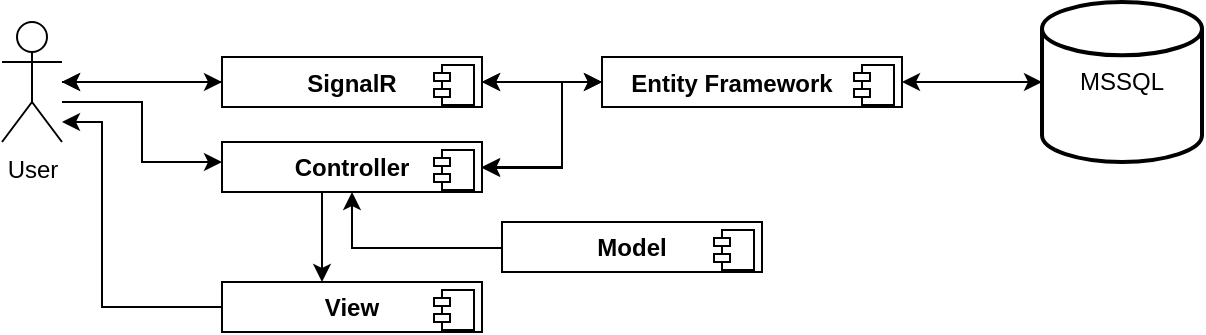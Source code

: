 <mxfile version="13.9.9" type="device"><diagram id="4z_Z_ZkmM_AzjlRAeZT5" name="Seite-1"><mxGraphModel dx="865" dy="506" grid="1" gridSize="10" guides="1" tooltips="1" connect="1" arrows="1" fold="1" page="1" pageScale="1" pageWidth="827" pageHeight="1169" math="0" shadow="0"><root><mxCell id="0"/><mxCell id="1" parent="0"/><mxCell id="8z1N0NZ7rMdc4whlqzYd-26" style="edgeStyle=orthogonalEdgeStyle;rounded=0;orthogonalLoop=1;jettySize=auto;html=1;" edge="1" parent="1" source="8z1N0NZ7rMdc4whlqzYd-17" target="8z1N0NZ7rMdc4whlqzYd-36"><mxGeometry relative="1" as="geometry"><mxPoint x="224" y="575.0" as="targetPoint"/><Array as="points"><mxPoint x="184" y="545"/><mxPoint x="184" y="575"/></Array></mxGeometry></mxCell><mxCell id="8z1N0NZ7rMdc4whlqzYd-27" style="edgeStyle=orthogonalEdgeStyle;rounded=0;orthogonalLoop=1;jettySize=auto;html=1;" edge="1" parent="1" source="8z1N0NZ7rMdc4whlqzYd-17" target="8z1N0NZ7rMdc4whlqzYd-21"><mxGeometry relative="1" as="geometry"/></mxCell><mxCell id="8z1N0NZ7rMdc4whlqzYd-17" value="User" style="shape=umlActor;verticalLabelPosition=bottom;verticalAlign=top;html=1;" vertex="1" parent="1"><mxGeometry x="114" y="505" width="30" height="60" as="geometry"/></mxCell><mxCell id="8z1N0NZ7rMdc4whlqzYd-33" style="edgeStyle=orthogonalEdgeStyle;rounded=0;orthogonalLoop=1;jettySize=auto;html=1;startArrow=classic;startFill=1;" edge="1" parent="1" source="8z1N0NZ7rMdc4whlqzYd-36" target="8z1N0NZ7rMdc4whlqzYd-48"><mxGeometry relative="1" as="geometry"><mxPoint x="414" y="585.0" as="sourcePoint"/><Array as="points"><mxPoint x="394" y="578"/><mxPoint x="394" y="535"/></Array></mxGeometry></mxCell><mxCell id="8z1N0NZ7rMdc4whlqzYd-25" style="edgeStyle=orthogonalEdgeStyle;rounded=0;orthogonalLoop=1;jettySize=auto;html=1;" edge="1" parent="1" source="8z1N0NZ7rMdc4whlqzYd-21" target="8z1N0NZ7rMdc4whlqzYd-17"><mxGeometry relative="1" as="geometry"><mxPoint x="244" y="605.0" as="targetPoint"/></mxGeometry></mxCell><mxCell id="8z1N0NZ7rMdc4whlqzYd-31" value="" style="edgeStyle=orthogonalEdgeStyle;rounded=0;orthogonalLoop=1;jettySize=auto;html=1;" edge="1" parent="1" source="8z1N0NZ7rMdc4whlqzYd-21" target="8z1N0NZ7rMdc4whlqzYd-17"><mxGeometry relative="1" as="geometry"/></mxCell><mxCell id="8z1N0NZ7rMdc4whlqzYd-35" style="edgeStyle=orthogonalEdgeStyle;rounded=0;orthogonalLoop=1;jettySize=auto;html=1;startArrow=classic;startFill=1;" edge="1" parent="1" source="8z1N0NZ7rMdc4whlqzYd-21" target="8z1N0NZ7rMdc4whlqzYd-36"><mxGeometry relative="1" as="geometry"><mxPoint x="414" y="585.0" as="targetPoint"/><Array as="points"><mxPoint x="394" y="535"/><mxPoint x="394" y="578"/></Array></mxGeometry></mxCell><mxCell id="8z1N0NZ7rMdc4whlqzYd-21" value="&lt;p style=&quot;margin: 0px ; margin-top: 6px ; text-align: center&quot;&gt;&lt;b&gt;SignalR&lt;/b&gt;&lt;/p&gt;" style="align=left;overflow=fill;html=1;dropTarget=0;" vertex="1" parent="1"><mxGeometry x="224" y="522.5" width="130" height="25" as="geometry"/></mxCell><mxCell id="8z1N0NZ7rMdc4whlqzYd-22" value="" style="shape=component;jettyWidth=8;jettyHeight=4;" vertex="1" parent="8z1N0NZ7rMdc4whlqzYd-21"><mxGeometry x="1" width="20" height="20" relative="1" as="geometry"><mxPoint x="-24" y="4" as="offset"/></mxGeometry></mxCell><mxCell id="8z1N0NZ7rMdc4whlqzYd-30" value="MSSQL" style="strokeWidth=2;html=1;shape=mxgraph.flowchart.database;whiteSpace=wrap;" vertex="1" parent="1"><mxGeometry x="634" y="495" width="80" height="80" as="geometry"/></mxCell><mxCell id="8z1N0NZ7rMdc4whlqzYd-32" style="edgeStyle=orthogonalEdgeStyle;rounded=0;orthogonalLoop=1;jettySize=auto;html=1;startArrow=classic;startFill=1;" edge="1" parent="1" source="8z1N0NZ7rMdc4whlqzYd-21" target="8z1N0NZ7rMdc4whlqzYd-48"><mxGeometry relative="1" as="geometry"/></mxCell><mxCell id="8z1N0NZ7rMdc4whlqzYd-43" style="edgeStyle=orthogonalEdgeStyle;rounded=0;orthogonalLoop=1;jettySize=auto;html=1;startArrow=classic;startFill=1;endArrow=none;endFill=0;" edge="1" parent="1" source="8z1N0NZ7rMdc4whlqzYd-36" target="8z1N0NZ7rMdc4whlqzYd-41"><mxGeometry relative="1" as="geometry"><Array as="points"><mxPoint x="289" y="618"/></Array></mxGeometry></mxCell><mxCell id="8z1N0NZ7rMdc4whlqzYd-46" style="edgeStyle=orthogonalEdgeStyle;rounded=0;orthogonalLoop=1;jettySize=auto;html=1;startArrow=none;startFill=0;endArrow=classic;endFill=1;" edge="1" parent="1" source="8z1N0NZ7rMdc4whlqzYd-36" target="8z1N0NZ7rMdc4whlqzYd-44"><mxGeometry relative="1" as="geometry"><Array as="points"><mxPoint x="274" y="605"/><mxPoint x="274" y="605"/></Array></mxGeometry></mxCell><mxCell id="8z1N0NZ7rMdc4whlqzYd-36" value="&lt;p style=&quot;margin: 0px ; margin-top: 6px ; text-align: center&quot;&gt;&lt;b&gt;Controller&lt;/b&gt;&lt;/p&gt;" style="align=left;overflow=fill;html=1;dropTarget=0;" vertex="1" parent="1"><mxGeometry x="224" y="565" width="130" height="25" as="geometry"/></mxCell><mxCell id="8z1N0NZ7rMdc4whlqzYd-37" value="" style="shape=component;jettyWidth=8;jettyHeight=4;" vertex="1" parent="8z1N0NZ7rMdc4whlqzYd-36"><mxGeometry x="1" width="20" height="20" relative="1" as="geometry"><mxPoint x="-24" y="4" as="offset"/></mxGeometry></mxCell><mxCell id="8z1N0NZ7rMdc4whlqzYd-41" value="&lt;p style=&quot;margin: 0px ; margin-top: 6px ; text-align: center&quot;&gt;&lt;b&gt;Model&lt;/b&gt;&lt;/p&gt;" style="align=left;overflow=fill;html=1;dropTarget=0;" vertex="1" parent="1"><mxGeometry x="364" y="605" width="130" height="25" as="geometry"/></mxCell><mxCell id="8z1N0NZ7rMdc4whlqzYd-42" value="" style="shape=component;jettyWidth=8;jettyHeight=4;" vertex="1" parent="8z1N0NZ7rMdc4whlqzYd-41"><mxGeometry x="1" width="20" height="20" relative="1" as="geometry"><mxPoint x="-24" y="4" as="offset"/></mxGeometry></mxCell><mxCell id="8z1N0NZ7rMdc4whlqzYd-47" style="edgeStyle=orthogonalEdgeStyle;rounded=0;orthogonalLoop=1;jettySize=auto;html=1;startArrow=none;startFill=0;endArrow=classic;endFill=1;" edge="1" parent="1" source="8z1N0NZ7rMdc4whlqzYd-44" target="8z1N0NZ7rMdc4whlqzYd-17"><mxGeometry relative="1" as="geometry"><Array as="points"><mxPoint x="164" y="648"/><mxPoint x="164" y="555"/></Array></mxGeometry></mxCell><mxCell id="8z1N0NZ7rMdc4whlqzYd-44" value="&lt;p style=&quot;margin: 0px ; margin-top: 6px ; text-align: center&quot;&gt;&lt;b&gt;View&lt;/b&gt;&lt;/p&gt;" style="align=left;overflow=fill;html=1;dropTarget=0;" vertex="1" parent="1"><mxGeometry x="224" y="635" width="130" height="25" as="geometry"/></mxCell><mxCell id="8z1N0NZ7rMdc4whlqzYd-45" value="" style="shape=component;jettyWidth=8;jettyHeight=4;" vertex="1" parent="8z1N0NZ7rMdc4whlqzYd-44"><mxGeometry x="1" width="20" height="20" relative="1" as="geometry"><mxPoint x="-24" y="4" as="offset"/></mxGeometry></mxCell><mxCell id="8z1N0NZ7rMdc4whlqzYd-48" value="&lt;p style=&quot;margin: 0px ; margin-top: 6px ; text-align: center&quot;&gt;&lt;b&gt;Entity Framework&amp;nbsp; &amp;nbsp; &amp;nbsp;&amp;nbsp;&lt;/b&gt;&lt;/p&gt;" style="align=left;overflow=fill;html=1;dropTarget=0;" vertex="1" parent="1"><mxGeometry x="414" y="522.5" width="150" height="25" as="geometry"/></mxCell><mxCell id="8z1N0NZ7rMdc4whlqzYd-49" value="" style="shape=component;jettyWidth=8;jettyHeight=4;" vertex="1" parent="8z1N0NZ7rMdc4whlqzYd-48"><mxGeometry x="1" width="20" height="20" relative="1" as="geometry"><mxPoint x="-24" y="4" as="offset"/></mxGeometry></mxCell><mxCell id="8z1N0NZ7rMdc4whlqzYd-50" style="edgeStyle=orthogonalEdgeStyle;rounded=0;orthogonalLoop=1;jettySize=auto;html=1;startArrow=classic;startFill=1;endArrow=classic;endFill=1;" edge="1" parent="1" source="8z1N0NZ7rMdc4whlqzYd-48" target="8z1N0NZ7rMdc4whlqzYd-30"><mxGeometry relative="1" as="geometry"/></mxCell></root></mxGraphModel></diagram></mxfile>